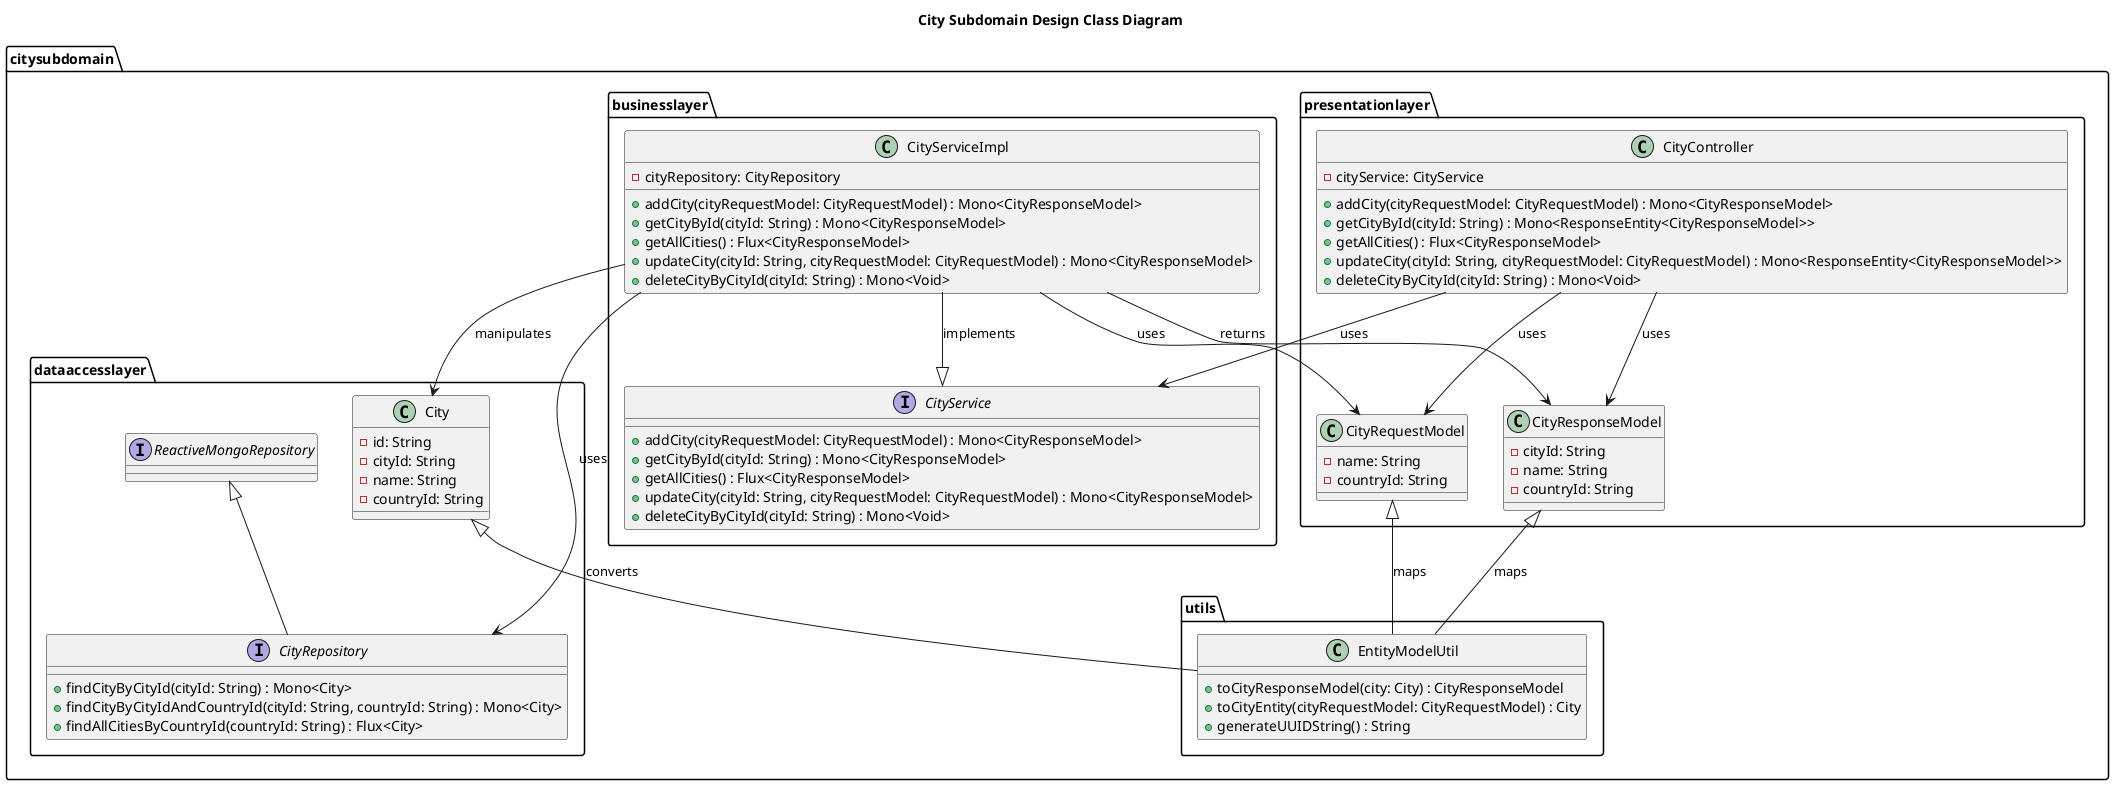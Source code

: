 @startuml
title City Subdomain Design Class Diagram

package "citysubdomain" {

    package "businesslayer" {
        interface CityService {
            + addCity(cityRequestModel: CityRequestModel) : Mono<CityResponseModel>
            + getCityById(cityId: String) : Mono<CityResponseModel>
            + getAllCities() : Flux<CityResponseModel>
            + updateCity(cityId: String, cityRequestModel: CityRequestModel) : Mono<CityResponseModel>
            + deleteCityByCityId(cityId: String) : Mono<Void>
        }

        class CityServiceImpl {
            - cityRepository: CityRepository
            + addCity(cityRequestModel: CityRequestModel) : Mono<CityResponseModel>
            + getCityById(cityId: String) : Mono<CityResponseModel>
            + getAllCities() : Flux<CityResponseModel>
            + updateCity(cityId: String, cityRequestModel: CityRequestModel) : Mono<CityResponseModel>
            + deleteCityByCityId(cityId: String) : Mono<Void>
        }
    }

    package "dataaccesslayer" {
        class City {
            - id: String
            - cityId: String
            - name: String
            - countryId: String
        }

        interface CityRepository extends ReactiveMongoRepository {
            + findCityByCityId(cityId: String) : Mono<City>
            + findCityByCityIdAndCountryId(cityId: String, countryId: String) : Mono<City>
            + findAllCitiesByCountryId(countryId: String) : Flux<City>
        }
    }

    package "presentationlayer" {
        class CityRequestModel {
            - name: String
            - countryId: String
        }

        class CityResponseModel {
            - cityId: String
            - name: String
            - countryId: String
        }

        class CityController {
            - cityService: CityService
            + addCity(cityRequestModel: CityRequestModel) : Mono<CityResponseModel>
            + getCityById(cityId: String) : Mono<ResponseEntity<CityResponseModel>>
            + getAllCities() : Flux<CityResponseModel>
            + updateCity(cityId: String, cityRequestModel: CityRequestModel) : Mono<ResponseEntity<CityResponseModel>>
            + deleteCityByCityId(cityId: String) : Mono<Void>
        }
    }

    package "utils" {
        class EntityModelUtil {
            + toCityResponseModel(city: City) : CityResponseModel
            + toCityEntity(cityRequestModel: CityRequestModel) : City
            + generateUUIDString() : String
        }
    }

    CityServiceImpl -down-|> CityService : implements
    CityServiceImpl -down-> CityRepository : uses
    CityController -down-> CityService : uses
    CityController -down-> CityRequestModel : uses
    CityController -down-> CityResponseModel : uses
    CityServiceImpl -down-> City : manipulates
    CityServiceImpl -down-> CityRequestModel : uses
    CityServiceImpl -down-> CityResponseModel : returns
    EntityModelUtil -up-^ City : converts
    EntityModelUtil -up-^ CityRequestModel : maps
    EntityModelUtil -up-^ CityResponseModel : maps
}

@enduml
